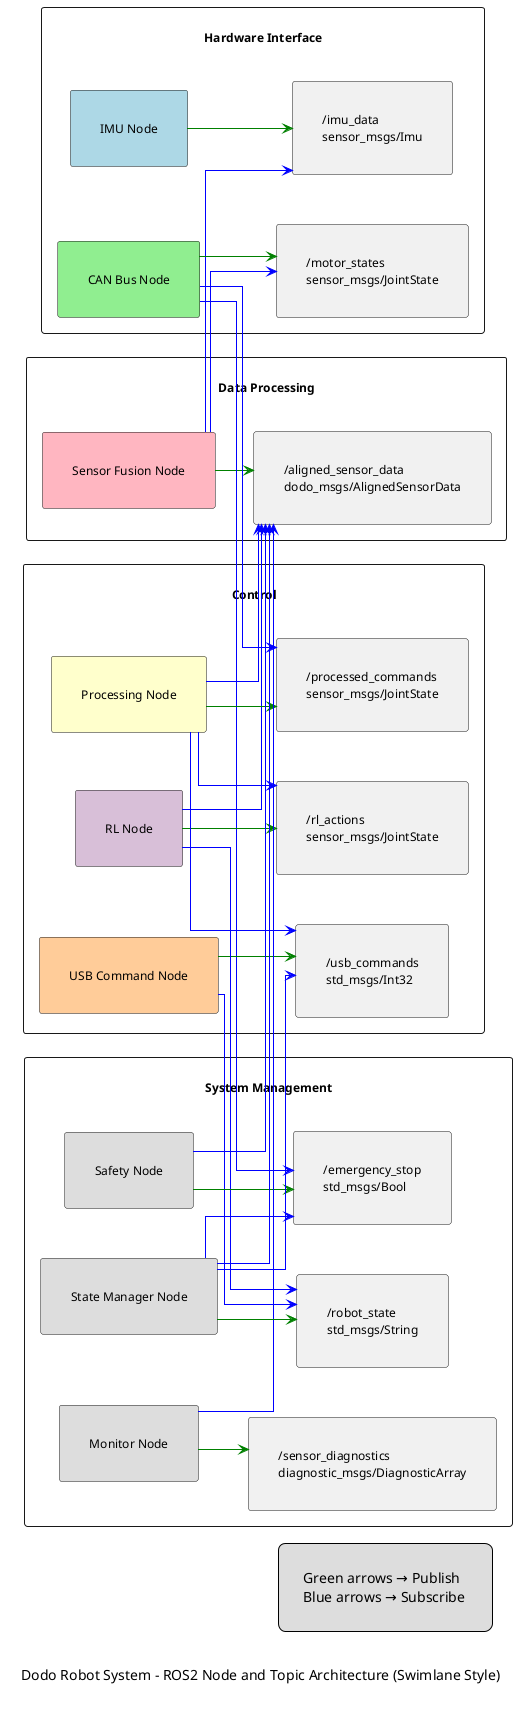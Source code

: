 @startuml "Dodo Robot System Architecture - Swimlanes"

left to right direction
skinparam componentStyle rectangle
skinparam defaultFontName Arial
skinparam defaultFontSize 12
skinparam linetype ortho
skinparam padding 20
skinparam nodesep 50
skinparam ranksep 30

legend right
  Green arrows → Publish  
  Blue arrows → Subscribe
endlegend

' -----------------------------
' Swimlane 1: 硬件接口
' -----------------------------
rectangle "Hardware Interface" {
    component "IMU Node" as imu #ADD8E6
    component "CAN Bus Node" as canbus #90EE90
    
    component "/imu_data\nsensor_msgs/Imu" as imu_data
    component "/motor_states\nsensor_msgs/JointState" as motor_states
}

' -----------------------------
' Swimlane 2: 控制
' -----------------------------
rectangle "Control" {
    component "RL Node" as rl #D8BFD8
    component "USB Command Node" as usb_command #FFCC99
    component "Processing Node" as processing #FFFFCC
    
    component "/usb_commands\nstd_msgs/Int32" as usb_commands
    component "/rl_actions\nsensor_msgs/JointState" as rl_actions
    component "/processed_commands\nsensor_msgs/JointState" as processed_commands
}

' -----------------------------
' Swimlane 3: 数据处理
' -----------------------------
rectangle "Data Processing" {
    component "Sensor Fusion Node" as fusion #FFB6C1
    
    component "/aligned_sensor_data\ndodo_msgs/AlignedSensorData" as aligned_sensor_data
}

' -----------------------------
' Swimlane 4: 系统管理
' -----------------------------
rectangle "System Management" {
    component "Safety Node" as safety #DDDDDD
    component "Monitor Node" as monitor #DDDDDD
    component "State Manager Node" as state_manager #DDDDDD
    
    component "/emergency_stop\nstd_msgs/Bool" as emergency_stop
    component "/sensor_diagnostics\ndiagnostic_msgs/DiagnosticArray" as sensor_diagnostics
    component "/robot_state\nstd_msgs/String" as robot_state
}

' -----------------------------
' 连接关系
' -----------------------------
imu -[#green]-> imu_data
fusion -[#green]-> aligned_sensor_data
fusion -[#blue]-> imu_data
fusion -[#blue]-> motor_states

canbus -[#green]-> motor_states
canbus -[#blue]-> processed_commands
canbus -[#blue]-> emergency_stop

usb_command -[#green]-> usb_commands
usb_command -[#blue]-> robot_state

rl -[#green]-> rl_actions
rl -[#blue]-> robot_state
rl -[#blue]-> aligned_sensor_data

processing -[#green]-> processed_commands
processing -[#blue]-> rl_actions
processing -[#blue]-> usb_commands
processing -[#blue]-> aligned_sensor_data

safety -[#green]-> emergency_stop
safety -[#blue]-> aligned_sensor_data

monitor -[#blue]-> aligned_sensor_data
monitor -[#green]-> sensor_diagnostics

state_manager -[#green]-> robot_state
state_manager -[#blue]-> emergency_stop
state_manager -[#blue]-> usb_commands
state_manager -[#blue]-> aligned_sensor_data

caption "Dodo Robot System - ROS2 Node and Topic Architecture (Swimlane Style)"

@enduml

